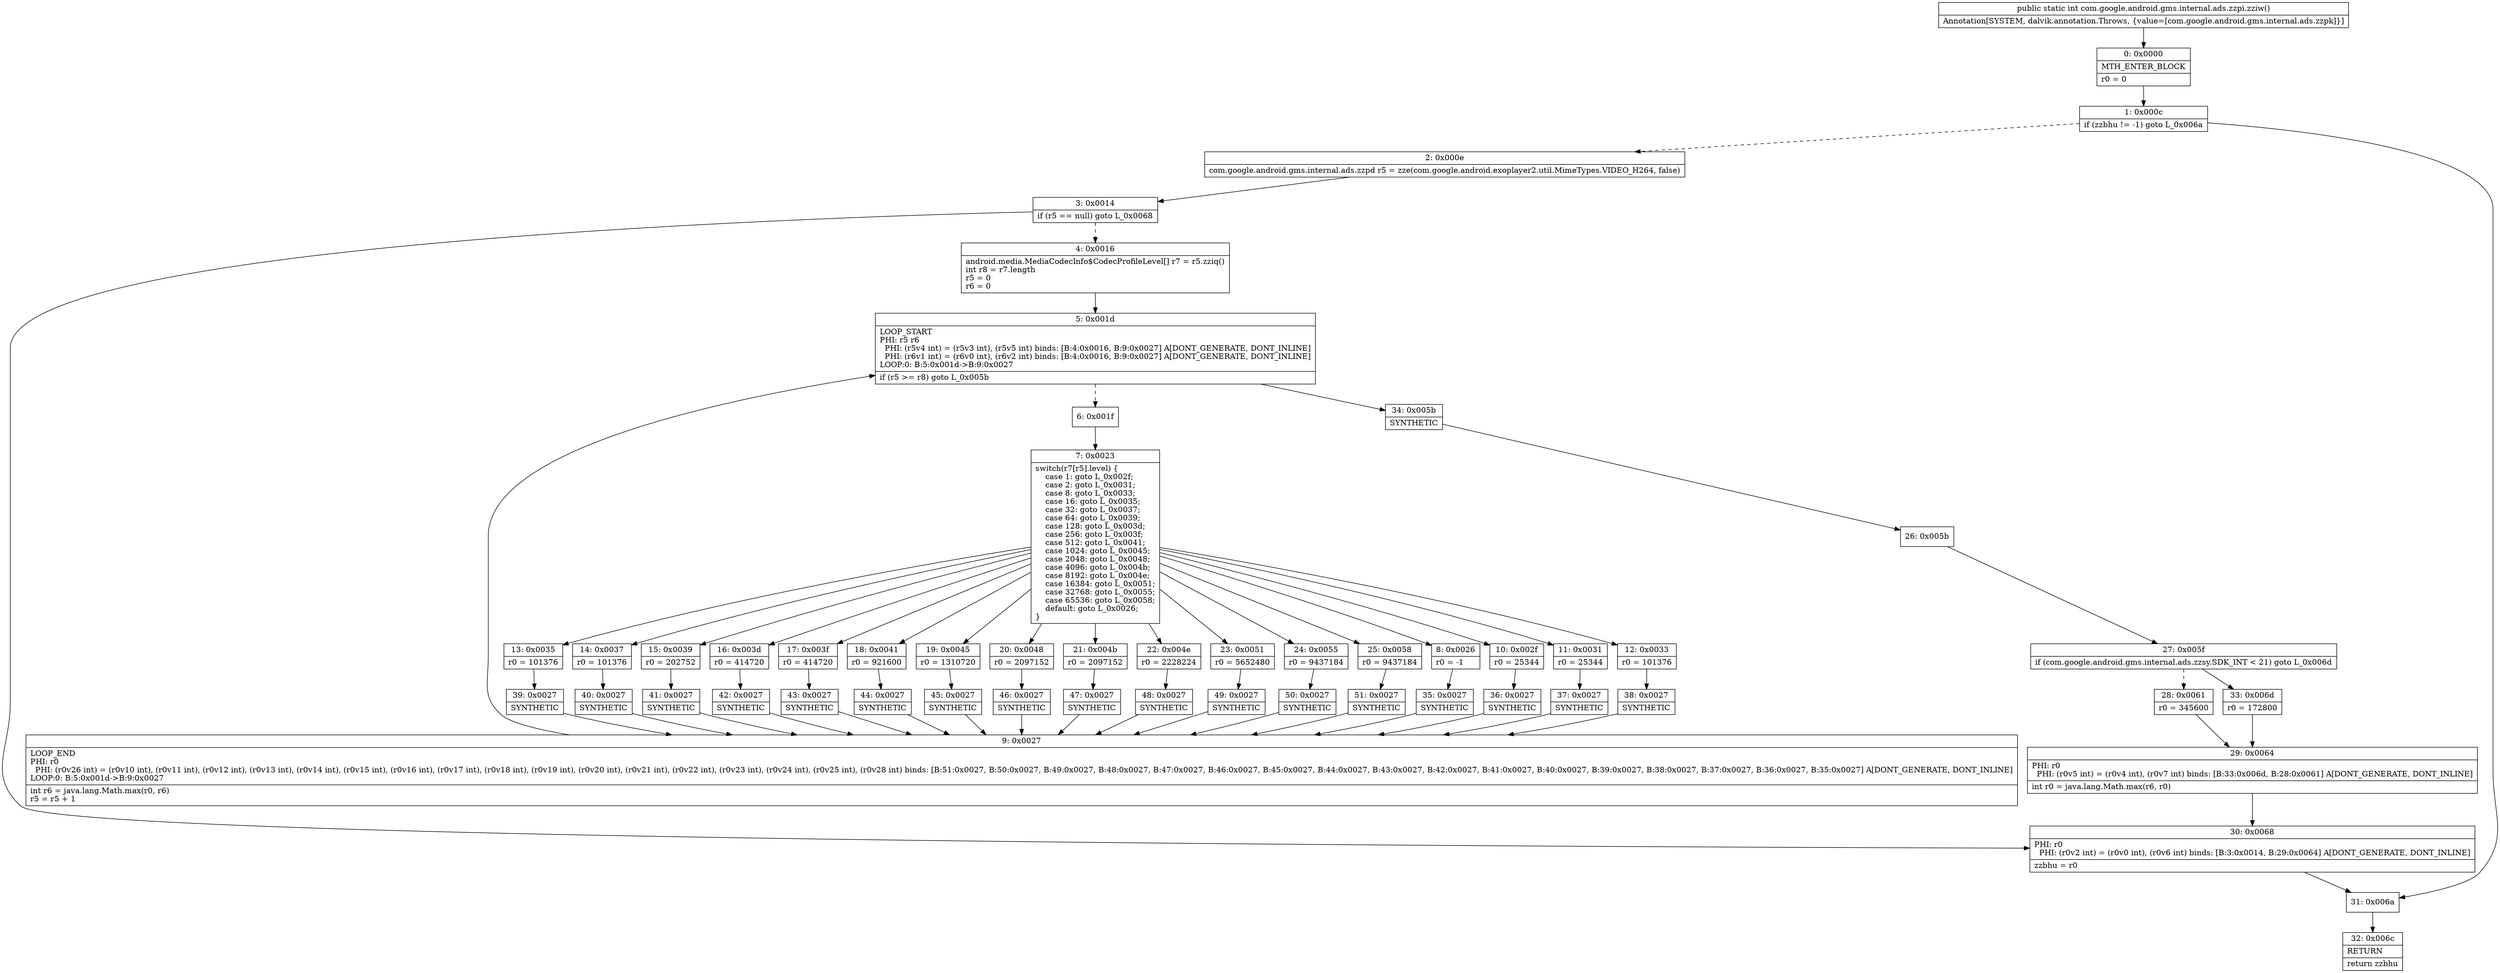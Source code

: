digraph "CFG forcom.google.android.gms.internal.ads.zzpi.zziw()I" {
Node_0 [shape=record,label="{0\:\ 0x0000|MTH_ENTER_BLOCK\l|r0 = 0\l}"];
Node_1 [shape=record,label="{1\:\ 0x000c|if (zzbhu != \-1) goto L_0x006a\l}"];
Node_2 [shape=record,label="{2\:\ 0x000e|com.google.android.gms.internal.ads.zzpd r5 = zze(com.google.android.exoplayer2.util.MimeTypes.VIDEO_H264, false)\l}"];
Node_3 [shape=record,label="{3\:\ 0x0014|if (r5 == null) goto L_0x0068\l}"];
Node_4 [shape=record,label="{4\:\ 0x0016|android.media.MediaCodecInfo$CodecProfileLevel[] r7 = r5.zziq()\lint r8 = r7.length\lr5 = 0\lr6 = 0\l}"];
Node_5 [shape=record,label="{5\:\ 0x001d|LOOP_START\lPHI: r5 r6 \l  PHI: (r5v4 int) = (r5v3 int), (r5v5 int) binds: [B:4:0x0016, B:9:0x0027] A[DONT_GENERATE, DONT_INLINE]\l  PHI: (r6v1 int) = (r6v0 int), (r6v2 int) binds: [B:4:0x0016, B:9:0x0027] A[DONT_GENERATE, DONT_INLINE]\lLOOP:0: B:5:0x001d\-\>B:9:0x0027\l|if (r5 \>= r8) goto L_0x005b\l}"];
Node_6 [shape=record,label="{6\:\ 0x001f}"];
Node_7 [shape=record,label="{7\:\ 0x0023|switch(r7[r5].level) \{\l    case 1: goto L_0x002f;\l    case 2: goto L_0x0031;\l    case 8: goto L_0x0033;\l    case 16: goto L_0x0035;\l    case 32: goto L_0x0037;\l    case 64: goto L_0x0039;\l    case 128: goto L_0x003d;\l    case 256: goto L_0x003f;\l    case 512: goto L_0x0041;\l    case 1024: goto L_0x0045;\l    case 2048: goto L_0x0048;\l    case 4096: goto L_0x004b;\l    case 8192: goto L_0x004e;\l    case 16384: goto L_0x0051;\l    case 32768: goto L_0x0055;\l    case 65536: goto L_0x0058;\l    default: goto L_0x0026;\l\}\l}"];
Node_8 [shape=record,label="{8\:\ 0x0026|r0 = \-1\l}"];
Node_9 [shape=record,label="{9\:\ 0x0027|LOOP_END\lPHI: r0 \l  PHI: (r0v26 int) = (r0v10 int), (r0v11 int), (r0v12 int), (r0v13 int), (r0v14 int), (r0v15 int), (r0v16 int), (r0v17 int), (r0v18 int), (r0v19 int), (r0v20 int), (r0v21 int), (r0v22 int), (r0v23 int), (r0v24 int), (r0v25 int), (r0v28 int) binds: [B:51:0x0027, B:50:0x0027, B:49:0x0027, B:48:0x0027, B:47:0x0027, B:46:0x0027, B:45:0x0027, B:44:0x0027, B:43:0x0027, B:42:0x0027, B:41:0x0027, B:40:0x0027, B:39:0x0027, B:38:0x0027, B:37:0x0027, B:36:0x0027, B:35:0x0027] A[DONT_GENERATE, DONT_INLINE]\lLOOP:0: B:5:0x001d\-\>B:9:0x0027\l|int r6 = java.lang.Math.max(r0, r6)\lr5 = r5 + 1\l}"];
Node_10 [shape=record,label="{10\:\ 0x002f|r0 = 25344\l}"];
Node_11 [shape=record,label="{11\:\ 0x0031|r0 = 25344\l}"];
Node_12 [shape=record,label="{12\:\ 0x0033|r0 = 101376\l}"];
Node_13 [shape=record,label="{13\:\ 0x0035|r0 = 101376\l}"];
Node_14 [shape=record,label="{14\:\ 0x0037|r0 = 101376\l}"];
Node_15 [shape=record,label="{15\:\ 0x0039|r0 = 202752\l}"];
Node_16 [shape=record,label="{16\:\ 0x003d|r0 = 414720\l}"];
Node_17 [shape=record,label="{17\:\ 0x003f|r0 = 414720\l}"];
Node_18 [shape=record,label="{18\:\ 0x0041|r0 = 921600\l}"];
Node_19 [shape=record,label="{19\:\ 0x0045|r0 = 1310720\l}"];
Node_20 [shape=record,label="{20\:\ 0x0048|r0 = 2097152\l}"];
Node_21 [shape=record,label="{21\:\ 0x004b|r0 = 2097152\l}"];
Node_22 [shape=record,label="{22\:\ 0x004e|r0 = 2228224\l}"];
Node_23 [shape=record,label="{23\:\ 0x0051|r0 = 5652480\l}"];
Node_24 [shape=record,label="{24\:\ 0x0055|r0 = 9437184\l}"];
Node_25 [shape=record,label="{25\:\ 0x0058|r0 = 9437184\l}"];
Node_26 [shape=record,label="{26\:\ 0x005b}"];
Node_27 [shape=record,label="{27\:\ 0x005f|if (com.google.android.gms.internal.ads.zzsy.SDK_INT \< 21) goto L_0x006d\l}"];
Node_28 [shape=record,label="{28\:\ 0x0061|r0 = 345600\l}"];
Node_29 [shape=record,label="{29\:\ 0x0064|PHI: r0 \l  PHI: (r0v5 int) = (r0v4 int), (r0v7 int) binds: [B:33:0x006d, B:28:0x0061] A[DONT_GENERATE, DONT_INLINE]\l|int r0 = java.lang.Math.max(r6, r0)\l}"];
Node_30 [shape=record,label="{30\:\ 0x0068|PHI: r0 \l  PHI: (r0v2 int) = (r0v0 int), (r0v6 int) binds: [B:3:0x0014, B:29:0x0064] A[DONT_GENERATE, DONT_INLINE]\l|zzbhu = r0\l}"];
Node_31 [shape=record,label="{31\:\ 0x006a}"];
Node_32 [shape=record,label="{32\:\ 0x006c|RETURN\l|return zzbhu\l}"];
Node_33 [shape=record,label="{33\:\ 0x006d|r0 = 172800\l}"];
Node_34 [shape=record,label="{34\:\ 0x005b|SYNTHETIC\l}"];
Node_35 [shape=record,label="{35\:\ 0x0027|SYNTHETIC\l}"];
Node_36 [shape=record,label="{36\:\ 0x0027|SYNTHETIC\l}"];
Node_37 [shape=record,label="{37\:\ 0x0027|SYNTHETIC\l}"];
Node_38 [shape=record,label="{38\:\ 0x0027|SYNTHETIC\l}"];
Node_39 [shape=record,label="{39\:\ 0x0027|SYNTHETIC\l}"];
Node_40 [shape=record,label="{40\:\ 0x0027|SYNTHETIC\l}"];
Node_41 [shape=record,label="{41\:\ 0x0027|SYNTHETIC\l}"];
Node_42 [shape=record,label="{42\:\ 0x0027|SYNTHETIC\l}"];
Node_43 [shape=record,label="{43\:\ 0x0027|SYNTHETIC\l}"];
Node_44 [shape=record,label="{44\:\ 0x0027|SYNTHETIC\l}"];
Node_45 [shape=record,label="{45\:\ 0x0027|SYNTHETIC\l}"];
Node_46 [shape=record,label="{46\:\ 0x0027|SYNTHETIC\l}"];
Node_47 [shape=record,label="{47\:\ 0x0027|SYNTHETIC\l}"];
Node_48 [shape=record,label="{48\:\ 0x0027|SYNTHETIC\l}"];
Node_49 [shape=record,label="{49\:\ 0x0027|SYNTHETIC\l}"];
Node_50 [shape=record,label="{50\:\ 0x0027|SYNTHETIC\l}"];
Node_51 [shape=record,label="{51\:\ 0x0027|SYNTHETIC\l}"];
MethodNode[shape=record,label="{public static int com.google.android.gms.internal.ads.zzpi.zziw()  | Annotation[SYSTEM, dalvik.annotation.Throws, \{value=[com.google.android.gms.internal.ads.zzpk]\}]\l}"];
MethodNode -> Node_0;
Node_0 -> Node_1;
Node_1 -> Node_2[style=dashed];
Node_1 -> Node_31;
Node_2 -> Node_3;
Node_3 -> Node_4[style=dashed];
Node_3 -> Node_30;
Node_4 -> Node_5;
Node_5 -> Node_6[style=dashed];
Node_5 -> Node_34;
Node_6 -> Node_7;
Node_7 -> Node_8;
Node_7 -> Node_10;
Node_7 -> Node_11;
Node_7 -> Node_12;
Node_7 -> Node_13;
Node_7 -> Node_14;
Node_7 -> Node_15;
Node_7 -> Node_16;
Node_7 -> Node_17;
Node_7 -> Node_18;
Node_7 -> Node_19;
Node_7 -> Node_20;
Node_7 -> Node_21;
Node_7 -> Node_22;
Node_7 -> Node_23;
Node_7 -> Node_24;
Node_7 -> Node_25;
Node_8 -> Node_35;
Node_9 -> Node_5;
Node_10 -> Node_36;
Node_11 -> Node_37;
Node_12 -> Node_38;
Node_13 -> Node_39;
Node_14 -> Node_40;
Node_15 -> Node_41;
Node_16 -> Node_42;
Node_17 -> Node_43;
Node_18 -> Node_44;
Node_19 -> Node_45;
Node_20 -> Node_46;
Node_21 -> Node_47;
Node_22 -> Node_48;
Node_23 -> Node_49;
Node_24 -> Node_50;
Node_25 -> Node_51;
Node_26 -> Node_27;
Node_27 -> Node_28[style=dashed];
Node_27 -> Node_33;
Node_28 -> Node_29;
Node_29 -> Node_30;
Node_30 -> Node_31;
Node_31 -> Node_32;
Node_33 -> Node_29;
Node_34 -> Node_26;
Node_35 -> Node_9;
Node_36 -> Node_9;
Node_37 -> Node_9;
Node_38 -> Node_9;
Node_39 -> Node_9;
Node_40 -> Node_9;
Node_41 -> Node_9;
Node_42 -> Node_9;
Node_43 -> Node_9;
Node_44 -> Node_9;
Node_45 -> Node_9;
Node_46 -> Node_9;
Node_47 -> Node_9;
Node_48 -> Node_9;
Node_49 -> Node_9;
Node_50 -> Node_9;
Node_51 -> Node_9;
}

